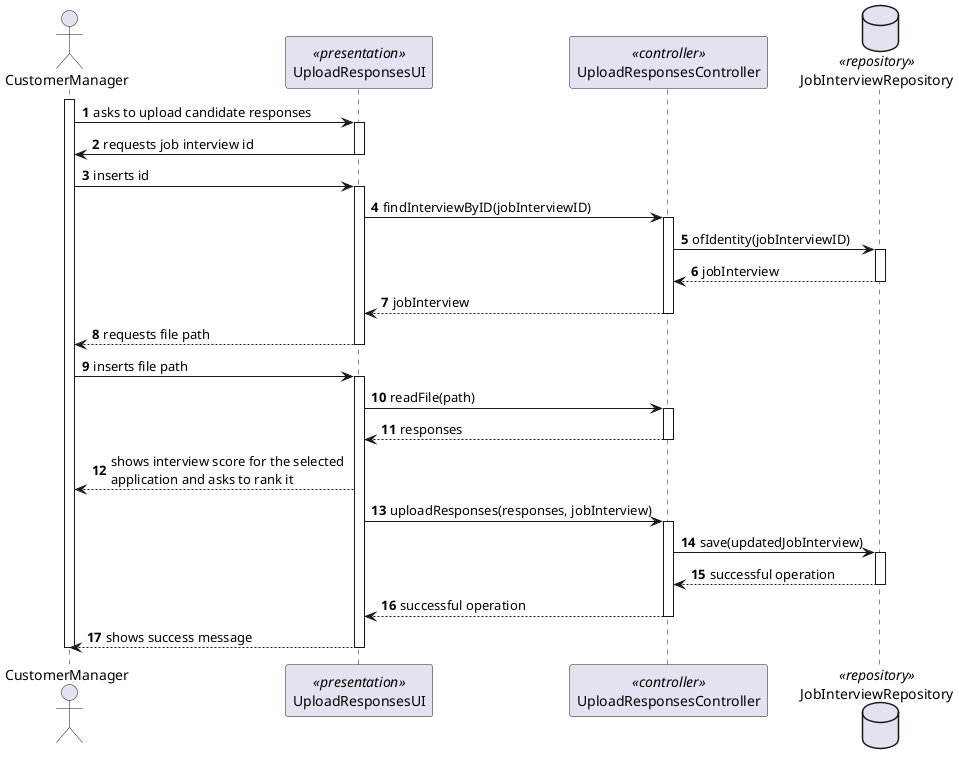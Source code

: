 @startuml
autonumber

actor CustomerManager

participant UploadResponsesUI <<presentation>>
participant UploadResponsesController <<controller>>

database JobInterviewRepository <<repository>>

activate CustomerManager

    CustomerManager -> UploadResponsesUI : asks to upload candidate responses
    activate UploadResponsesUI

        UploadResponsesUI -> CustomerManager : requests job interview id
    deactivate UploadResponsesUI

    CustomerManager -> UploadResponsesUI : inserts id
    activate UploadResponsesUI

        UploadResponsesUI -> UploadResponsesController : findInterviewByID(jobInterviewID)
        activate UploadResponsesController

            UploadResponsesController -> JobInterviewRepository : ofIdentity(jobInterviewID)
            activate JobInterviewRepository

                JobInterviewRepository --> UploadResponsesController : jobInterview
            deactivate JobInterviewRepository

            UploadResponsesController --> UploadResponsesUI : jobInterview
        deactivate UploadResponsesController

        UploadResponsesUI --> CustomerManager : requests file path
    deactivate UploadResponsesUI

    CustomerManager -> UploadResponsesUI : inserts file path
    activate UploadResponsesUI

        UploadResponsesUI -> UploadResponsesController : readFile(path)
        activate UploadResponsesController

            UploadResponsesController --> UploadResponsesUI : responses
        deactivate UploadResponsesController

        UploadResponsesUI --> CustomerManager : shows interview score for the selected \napplication and asks to rank it

        UploadResponsesUI -> UploadResponsesController : uploadResponses(responses, jobInterview)
        activate UploadResponsesController

            UploadResponsesController -> JobInterviewRepository : save(updatedJobInterview)
            activate JobInterviewRepository

                JobInterviewRepository --> UploadResponsesController : successful operation
            deactivate JobInterviewRepository

            UploadResponsesController --> UploadResponsesUI : successful operation
        deactivate UploadResponsesController

        UploadResponsesUI --> CustomerManager : shows success message
    deactivate UploadResponsesUI

deactivate CustomerManager

@enduml